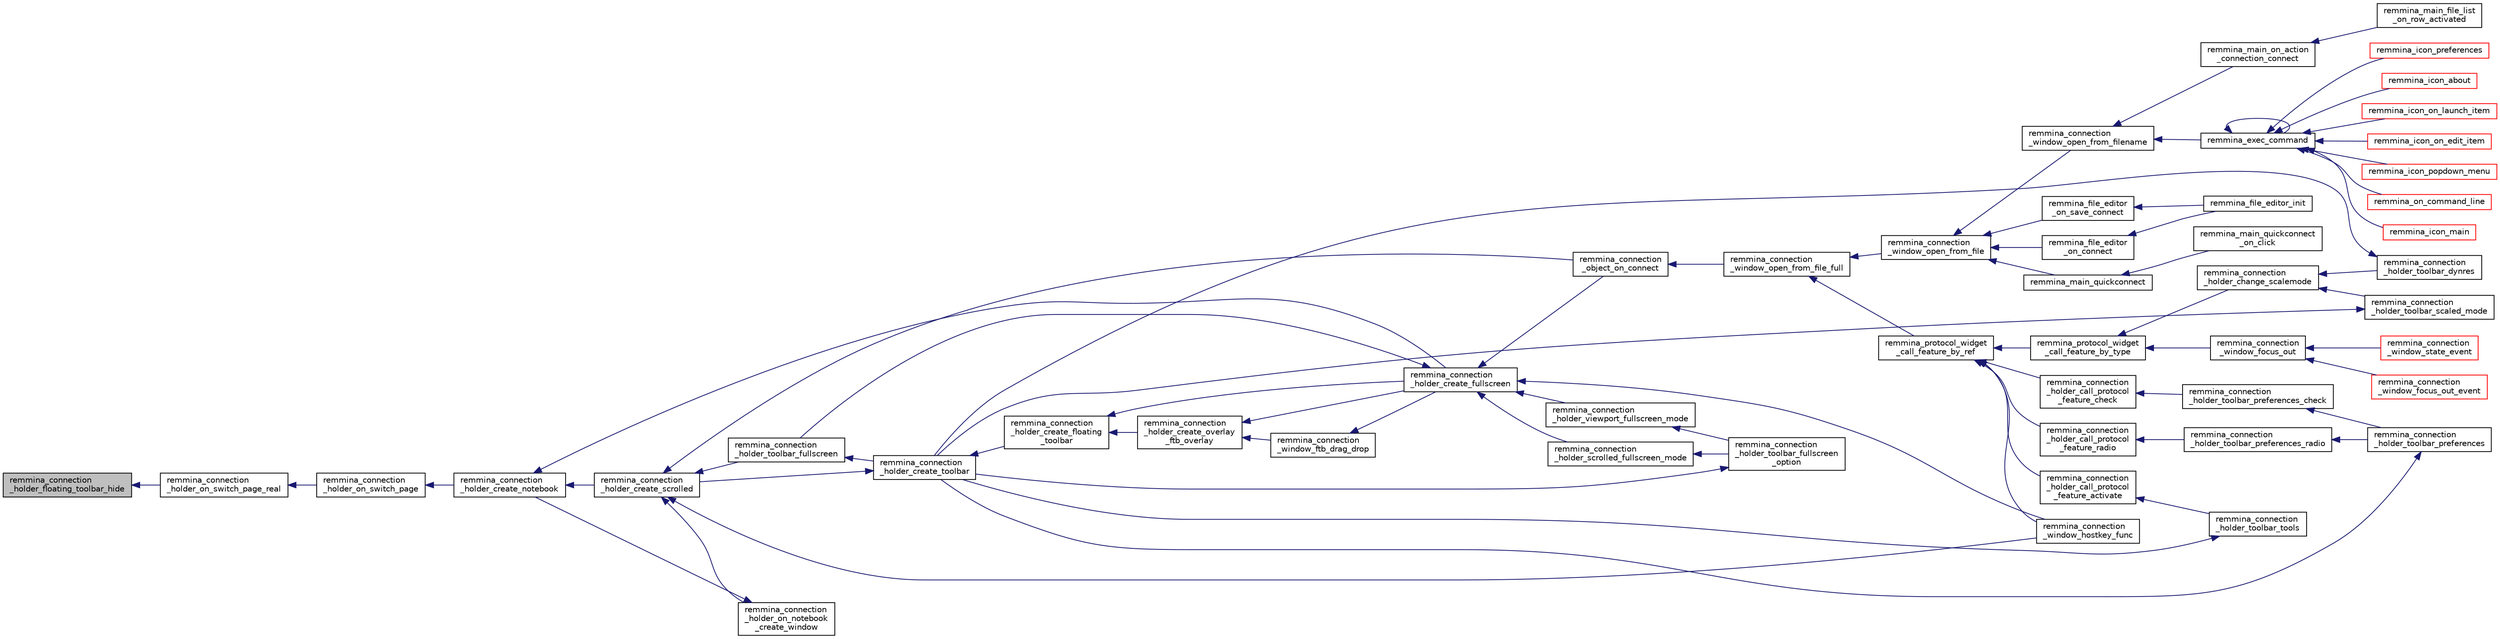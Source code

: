 digraph "remmina_connection_holder_floating_toolbar_hide"
{
  edge [fontname="Helvetica",fontsize="10",labelfontname="Helvetica",labelfontsize="10"];
  node [fontname="Helvetica",fontsize="10",shape=record];
  rankdir="LR";
  Node3722 [label="remmina_connection\l_holder_floating_toolbar_hide",height=0.2,width=0.4,color="black", fillcolor="grey75", style="filled", fontcolor="black"];
  Node3722 -> Node3723 [dir="back",color="midnightblue",fontsize="10",style="solid",fontname="Helvetica"];
  Node3723 [label="remmina_connection\l_holder_on_switch_page_real",height=0.2,width=0.4,color="black", fillcolor="white", style="filled",URL="$remmina__connection__window_8c.html#af0cc437cd94ed03047f1e2b195317b54"];
  Node3723 -> Node3724 [dir="back",color="midnightblue",fontsize="10",style="solid",fontname="Helvetica"];
  Node3724 [label="remmina_connection\l_holder_on_switch_page",height=0.2,width=0.4,color="black", fillcolor="white", style="filled",URL="$remmina__connection__window_8c.html#ac93e70cd6f65ebb4bee3827240cf1c05"];
  Node3724 -> Node3725 [dir="back",color="midnightblue",fontsize="10",style="solid",fontname="Helvetica"];
  Node3725 [label="remmina_connection\l_holder_create_notebook",height=0.2,width=0.4,color="black", fillcolor="white", style="filled",URL="$remmina__connection__window_8c.html#ae616dc409c5775dc73d9a83c1f081705"];
  Node3725 -> Node3726 [dir="back",color="midnightblue",fontsize="10",style="solid",fontname="Helvetica"];
  Node3726 [label="remmina_connection\l_holder_create_scrolled",height=0.2,width=0.4,color="black", fillcolor="white", style="filled",URL="$remmina__connection__window_8c.html#a57b3656c37df65d276ddd50a16906dc7"];
  Node3726 -> Node3727 [dir="back",color="midnightblue",fontsize="10",style="solid",fontname="Helvetica"];
  Node3727 [label="remmina_connection\l_holder_toolbar_fullscreen",height=0.2,width=0.4,color="black", fillcolor="white", style="filled",URL="$remmina__connection__window_8c.html#a02ac20f50f1b7b816bd7208127efdbee"];
  Node3727 -> Node3728 [dir="back",color="midnightblue",fontsize="10",style="solid",fontname="Helvetica"];
  Node3728 [label="remmina_connection\l_holder_create_toolbar",height=0.2,width=0.4,color="black", fillcolor="white", style="filled",URL="$remmina__connection__window_8c.html#af8138da72278e9e9000276e08a6fd984"];
  Node3728 -> Node3729 [dir="back",color="midnightblue",fontsize="10",style="solid",fontname="Helvetica"];
  Node3729 [label="remmina_connection\l_holder_create_floating\l_toolbar",height=0.2,width=0.4,color="black", fillcolor="white", style="filled",URL="$remmina__connection__window_8c.html#a967dca6c1876afc3e6bcb763f9709d43"];
  Node3729 -> Node3730 [dir="back",color="midnightblue",fontsize="10",style="solid",fontname="Helvetica"];
  Node3730 [label="remmina_connection\l_holder_create_overlay\l_ftb_overlay",height=0.2,width=0.4,color="black", fillcolor="white", style="filled",URL="$remmina__connection__window_8c.html#ab2edcb806312b3367c70fbb13c383ae0"];
  Node3730 -> Node3731 [dir="back",color="midnightblue",fontsize="10",style="solid",fontname="Helvetica"];
  Node3731 [label="remmina_connection\l_window_ftb_drag_drop",height=0.2,width=0.4,color="black", fillcolor="white", style="filled",URL="$remmina__connection__window_8c.html#a15c9b2bd929f8f2bb64d0bb6fa60f067"];
  Node3731 -> Node3732 [dir="back",color="midnightblue",fontsize="10",style="solid",fontname="Helvetica"];
  Node3732 [label="remmina_connection\l_holder_create_fullscreen",height=0.2,width=0.4,color="black", fillcolor="white", style="filled",URL="$remmina__connection__window_8c.html#ae67ca4d276339723c1ff87fc224eaccf"];
  Node3732 -> Node3727 [dir="back",color="midnightblue",fontsize="10",style="solid",fontname="Helvetica"];
  Node3732 -> Node3733 [dir="back",color="midnightblue",fontsize="10",style="solid",fontname="Helvetica"];
  Node3733 [label="remmina_connection\l_holder_viewport_fullscreen_mode",height=0.2,width=0.4,color="black", fillcolor="white", style="filled",URL="$remmina__connection__window_8c.html#a0e99d0ff8c39f2c6de508eee9ef498c5"];
  Node3733 -> Node3734 [dir="back",color="midnightblue",fontsize="10",style="solid",fontname="Helvetica"];
  Node3734 [label="remmina_connection\l_holder_toolbar_fullscreen\l_option",height=0.2,width=0.4,color="black", fillcolor="white", style="filled",URL="$remmina__connection__window_8c.html#a1415cdcbed0e6fe9a7978586bf132207"];
  Node3734 -> Node3728 [dir="back",color="midnightblue",fontsize="10",style="solid",fontname="Helvetica"];
  Node3732 -> Node3735 [dir="back",color="midnightblue",fontsize="10",style="solid",fontname="Helvetica"];
  Node3735 [label="remmina_connection\l_holder_scrolled_fullscreen_mode",height=0.2,width=0.4,color="black", fillcolor="white", style="filled",URL="$remmina__connection__window_8c.html#aa25cae5c0e15e13b817b925e42a044a9"];
  Node3735 -> Node3734 [dir="back",color="midnightblue",fontsize="10",style="solid",fontname="Helvetica"];
  Node3732 -> Node3736 [dir="back",color="midnightblue",fontsize="10",style="solid",fontname="Helvetica"];
  Node3736 [label="remmina_connection\l_window_hostkey_func",height=0.2,width=0.4,color="black", fillcolor="white", style="filled",URL="$remmina__connection__window_8c.html#abef663d930076deb3105f86dabe2a9c3"];
  Node3732 -> Node3737 [dir="back",color="midnightblue",fontsize="10",style="solid",fontname="Helvetica"];
  Node3737 [label="remmina_connection\l_object_on_connect",height=0.2,width=0.4,color="black", fillcolor="white", style="filled",URL="$remmina__connection__window_8c.html#a0ad685a873ecef95ec13caba17e0c22e"];
  Node3737 -> Node3738 [dir="back",color="midnightblue",fontsize="10",style="solid",fontname="Helvetica"];
  Node3738 [label="remmina_connection\l_window_open_from_file_full",height=0.2,width=0.4,color="black", fillcolor="white", style="filled",URL="$remmina__connection__window_8h.html#adbf2b670ca3bae96a99cb0b36021a961"];
  Node3738 -> Node3739 [dir="back",color="midnightblue",fontsize="10",style="solid",fontname="Helvetica"];
  Node3739 [label="remmina_connection\l_window_open_from_file",height=0.2,width=0.4,color="black", fillcolor="white", style="filled",URL="$remmina__connection__window_8h.html#a1c7f722a89609523cc4de079cc82f23c"];
  Node3739 -> Node3740 [dir="back",color="midnightblue",fontsize="10",style="solid",fontname="Helvetica"];
  Node3740 [label="remmina_connection\l_window_open_from_filename",height=0.2,width=0.4,color="black", fillcolor="white", style="filled",URL="$remmina__connection__window_8h.html#ab0ed27ef360efc7d92906cbabf9da5db"];
  Node3740 -> Node3741 [dir="back",color="midnightblue",fontsize="10",style="solid",fontname="Helvetica"];
  Node3741 [label="remmina_exec_command",height=0.2,width=0.4,color="black", fillcolor="white", style="filled",URL="$remmina__exec_8h.html#a424cabdcff647797061e7482049d62a7"];
  Node3741 -> Node3742 [dir="back",color="midnightblue",fontsize="10",style="solid",fontname="Helvetica"];
  Node3742 [label="remmina_on_command_line",height=0.2,width=0.4,color="red", fillcolor="white", style="filled",URL="$remmina_8c.html#aeb286fc5bd52ab5382ab8cb495dc2914"];
  Node3741 -> Node3741 [dir="back",color="midnightblue",fontsize="10",style="solid",fontname="Helvetica"];
  Node3741 -> Node3744 [dir="back",color="midnightblue",fontsize="10",style="solid",fontname="Helvetica"];
  Node3744 [label="remmina_icon_main",height=0.2,width=0.4,color="red", fillcolor="white", style="filled",URL="$remmina__icon_8c.html#a920476110ab6410c8fc8cf734109e497"];
  Node3741 -> Node3755 [dir="back",color="midnightblue",fontsize="10",style="solid",fontname="Helvetica"];
  Node3755 [label="remmina_icon_preferences",height=0.2,width=0.4,color="red", fillcolor="white", style="filled",URL="$remmina__icon_8c.html#ad3b0e3d12e4854eae05b1afea19da404"];
  Node3741 -> Node3756 [dir="back",color="midnightblue",fontsize="10",style="solid",fontname="Helvetica"];
  Node3756 [label="remmina_icon_about",height=0.2,width=0.4,color="red", fillcolor="white", style="filled",URL="$remmina__icon_8c.html#a5cdf1958ef01e49889bcee2e90e2cf71"];
  Node3741 -> Node3757 [dir="back",color="midnightblue",fontsize="10",style="solid",fontname="Helvetica"];
  Node3757 [label="remmina_icon_on_launch_item",height=0.2,width=0.4,color="red", fillcolor="white", style="filled",URL="$remmina__icon_8c.html#ad1699688680e12abcfd5c74dd2f76d83"];
  Node3741 -> Node3760 [dir="back",color="midnightblue",fontsize="10",style="solid",fontname="Helvetica"];
  Node3760 [label="remmina_icon_on_edit_item",height=0.2,width=0.4,color="red", fillcolor="white", style="filled",URL="$remmina__icon_8c.html#af8708120906a8dc41a7998ebf9ecd129"];
  Node3741 -> Node3761 [dir="back",color="midnightblue",fontsize="10",style="solid",fontname="Helvetica"];
  Node3761 [label="remmina_icon_popdown_menu",height=0.2,width=0.4,color="red", fillcolor="white", style="filled",URL="$remmina__icon_8c.html#a444be76e3c3a065279c5f9abc7fae833"];
  Node3740 -> Node3762 [dir="back",color="midnightblue",fontsize="10",style="solid",fontname="Helvetica"];
  Node3762 [label="remmina_main_on_action\l_connection_connect",height=0.2,width=0.4,color="black", fillcolor="white", style="filled",URL="$remmina__main_8c.html#ae023d1cb099a4f7bee79f13760566cbf"];
  Node3762 -> Node3763 [dir="back",color="midnightblue",fontsize="10",style="solid",fontname="Helvetica"];
  Node3763 [label="remmina_main_file_list\l_on_row_activated",height=0.2,width=0.4,color="black", fillcolor="white", style="filled",URL="$remmina__main_8c.html#aba1a89a2400c5cc8373c6bd34602ac10"];
  Node3739 -> Node3764 [dir="back",color="midnightblue",fontsize="10",style="solid",fontname="Helvetica"];
  Node3764 [label="remmina_file_editor\l_on_connect",height=0.2,width=0.4,color="black", fillcolor="white", style="filled",URL="$remmina__file__editor_8c.html#a73b8581fd1fd77532b748d91a2951f25"];
  Node3764 -> Node3748 [dir="back",color="midnightblue",fontsize="10",style="solid",fontname="Helvetica"];
  Node3748 [label="remmina_file_editor_init",height=0.2,width=0.4,color="black", fillcolor="white", style="filled",URL="$remmina__file__editor_8c.html#a9afd8d41c66f547320930eb331f3124d"];
  Node3739 -> Node3749 [dir="back",color="midnightblue",fontsize="10",style="solid",fontname="Helvetica"];
  Node3749 [label="remmina_file_editor\l_on_save_connect",height=0.2,width=0.4,color="black", fillcolor="white", style="filled",URL="$remmina__file__editor_8c.html#a57224f3f69f04f398de563b71be6b18e"];
  Node3749 -> Node3748 [dir="back",color="midnightblue",fontsize="10",style="solid",fontname="Helvetica"];
  Node3739 -> Node3765 [dir="back",color="midnightblue",fontsize="10",style="solid",fontname="Helvetica"];
  Node3765 [label="remmina_main_quickconnect",height=0.2,width=0.4,color="black", fillcolor="white", style="filled",URL="$remmina__main_8c.html#a802458852abacebfb16f1f4295806a01"];
  Node3765 -> Node3766 [dir="back",color="midnightblue",fontsize="10",style="solid",fontname="Helvetica"];
  Node3766 [label="remmina_main_quickconnect\l_on_click",height=0.2,width=0.4,color="black", fillcolor="white", style="filled",URL="$remmina__main_8c.html#a210e9e04c7c97cc86412044de31f659d"];
  Node3738 -> Node3767 [dir="back",color="midnightblue",fontsize="10",style="solid",fontname="Helvetica"];
  Node3767 [label="remmina_protocol_widget\l_call_feature_by_ref",height=0.2,width=0.4,color="black", fillcolor="white", style="filled",URL="$remmina__protocol__widget_8h.html#a605b69a9aa4393024369cc5070488692"];
  Node3767 -> Node3768 [dir="back",color="midnightblue",fontsize="10",style="solid",fontname="Helvetica"];
  Node3768 [label="remmina_connection\l_holder_call_protocol\l_feature_radio",height=0.2,width=0.4,color="black", fillcolor="white", style="filled",URL="$remmina__connection__window_8c.html#a86280cb973101817f7410af393bc2f98"];
  Node3768 -> Node3769 [dir="back",color="midnightblue",fontsize="10",style="solid",fontname="Helvetica"];
  Node3769 [label="remmina_connection\l_holder_toolbar_preferences_radio",height=0.2,width=0.4,color="black", fillcolor="white", style="filled",URL="$remmina__connection__window_8c.html#a1ddab4aacc284c606ab237eae9c0b5a9"];
  Node3769 -> Node3770 [dir="back",color="midnightblue",fontsize="10",style="solid",fontname="Helvetica"];
  Node3770 [label="remmina_connection\l_holder_toolbar_preferences",height=0.2,width=0.4,color="black", fillcolor="white", style="filled",URL="$remmina__connection__window_8c.html#a78ec7d6e66d6e6569c1a9a0230c74bc8"];
  Node3770 -> Node3728 [dir="back",color="midnightblue",fontsize="10",style="solid",fontname="Helvetica"];
  Node3767 -> Node3771 [dir="back",color="midnightblue",fontsize="10",style="solid",fontname="Helvetica"];
  Node3771 [label="remmina_connection\l_holder_call_protocol\l_feature_check",height=0.2,width=0.4,color="black", fillcolor="white", style="filled",URL="$remmina__connection__window_8c.html#a8d924ded7fe147df8b5f113e2fb1d6e7"];
  Node3771 -> Node3772 [dir="back",color="midnightblue",fontsize="10",style="solid",fontname="Helvetica"];
  Node3772 [label="remmina_connection\l_holder_toolbar_preferences_check",height=0.2,width=0.4,color="black", fillcolor="white", style="filled",URL="$remmina__connection__window_8c.html#ada0dce340f5f1484c496a2357e8a2c69"];
  Node3772 -> Node3770 [dir="back",color="midnightblue",fontsize="10",style="solid",fontname="Helvetica"];
  Node3767 -> Node3773 [dir="back",color="midnightblue",fontsize="10",style="solid",fontname="Helvetica"];
  Node3773 [label="remmina_connection\l_holder_call_protocol\l_feature_activate",height=0.2,width=0.4,color="black", fillcolor="white", style="filled",URL="$remmina__connection__window_8c.html#a4507b43c6fd10bc68d9512c6b253a552"];
  Node3773 -> Node3774 [dir="back",color="midnightblue",fontsize="10",style="solid",fontname="Helvetica"];
  Node3774 [label="remmina_connection\l_holder_toolbar_tools",height=0.2,width=0.4,color="black", fillcolor="white", style="filled",URL="$remmina__connection__window_8c.html#a51cc0b2274049920f67c71047bd76213"];
  Node3774 -> Node3728 [dir="back",color="midnightblue",fontsize="10",style="solid",fontname="Helvetica"];
  Node3767 -> Node3736 [dir="back",color="midnightblue",fontsize="10",style="solid",fontname="Helvetica"];
  Node3767 -> Node3775 [dir="back",color="midnightblue",fontsize="10",style="solid",fontname="Helvetica"];
  Node3775 [label="remmina_protocol_widget\l_call_feature_by_type",height=0.2,width=0.4,color="black", fillcolor="white", style="filled",URL="$remmina__protocol__widget_8h.html#a6a630e96e5b914d60d678ae8eaad4cd9"];
  Node3775 -> Node3776 [dir="back",color="midnightblue",fontsize="10",style="solid",fontname="Helvetica"];
  Node3776 [label="remmina_connection\l_holder_change_scalemode",height=0.2,width=0.4,color="black", fillcolor="white", style="filled",URL="$remmina__connection__window_8c.html#a5565ebedf82eb9f2d54b7f447b4c930e"];
  Node3776 -> Node3777 [dir="back",color="midnightblue",fontsize="10",style="solid",fontname="Helvetica"];
  Node3777 [label="remmina_connection\l_holder_toolbar_dynres",height=0.2,width=0.4,color="black", fillcolor="white", style="filled",URL="$remmina__connection__window_8c.html#a576e3800c7371f63b27e3832848ac4e5"];
  Node3777 -> Node3728 [dir="back",color="midnightblue",fontsize="10",style="solid",fontname="Helvetica"];
  Node3776 -> Node3778 [dir="back",color="midnightblue",fontsize="10",style="solid",fontname="Helvetica"];
  Node3778 [label="remmina_connection\l_holder_toolbar_scaled_mode",height=0.2,width=0.4,color="black", fillcolor="white", style="filled",URL="$remmina__connection__window_8c.html#ad6136dd7c0867a5a5f1c0b0645632ee4"];
  Node3778 -> Node3728 [dir="back",color="midnightblue",fontsize="10",style="solid",fontname="Helvetica"];
  Node3775 -> Node3779 [dir="back",color="midnightblue",fontsize="10",style="solid",fontname="Helvetica"];
  Node3779 [label="remmina_connection\l_window_focus_out",height=0.2,width=0.4,color="black", fillcolor="white", style="filled",URL="$remmina__connection__window_8c.html#a8c242e0a7ee57ed79099c330d696b43f"];
  Node3779 -> Node3780 [dir="back",color="midnightblue",fontsize="10",style="solid",fontname="Helvetica"];
  Node3780 [label="remmina_connection\l_window_focus_out_event",height=0.2,width=0.4,color="red", fillcolor="white", style="filled",URL="$remmina__connection__window_8c.html#a539828a1dd435bee083d82136691176c"];
  Node3779 -> Node3782 [dir="back",color="midnightblue",fontsize="10",style="solid",fontname="Helvetica"];
  Node3782 [label="remmina_connection\l_window_state_event",height=0.2,width=0.4,color="red", fillcolor="white", style="filled",URL="$remmina__connection__window_8c.html#a174d5b1e983a96c98aae2e8078f462bd"];
  Node3730 -> Node3732 [dir="back",color="midnightblue",fontsize="10",style="solid",fontname="Helvetica"];
  Node3729 -> Node3732 [dir="back",color="midnightblue",fontsize="10",style="solid",fontname="Helvetica"];
  Node3728 -> Node3726 [dir="back",color="midnightblue",fontsize="10",style="solid",fontname="Helvetica"];
  Node3726 -> Node3783 [dir="back",color="midnightblue",fontsize="10",style="solid",fontname="Helvetica"];
  Node3783 [label="remmina_connection\l_holder_on_notebook\l_create_window",height=0.2,width=0.4,color="black", fillcolor="white", style="filled",URL="$remmina__connection__window_8c.html#a2f5fc595c1aad851962aa58e2009bcce"];
  Node3783 -> Node3725 [dir="back",color="midnightblue",fontsize="10",style="solid",fontname="Helvetica"];
  Node3726 -> Node3736 [dir="back",color="midnightblue",fontsize="10",style="solid",fontname="Helvetica"];
  Node3726 -> Node3737 [dir="back",color="midnightblue",fontsize="10",style="solid",fontname="Helvetica"];
  Node3725 -> Node3732 [dir="back",color="midnightblue",fontsize="10",style="solid",fontname="Helvetica"];
}
